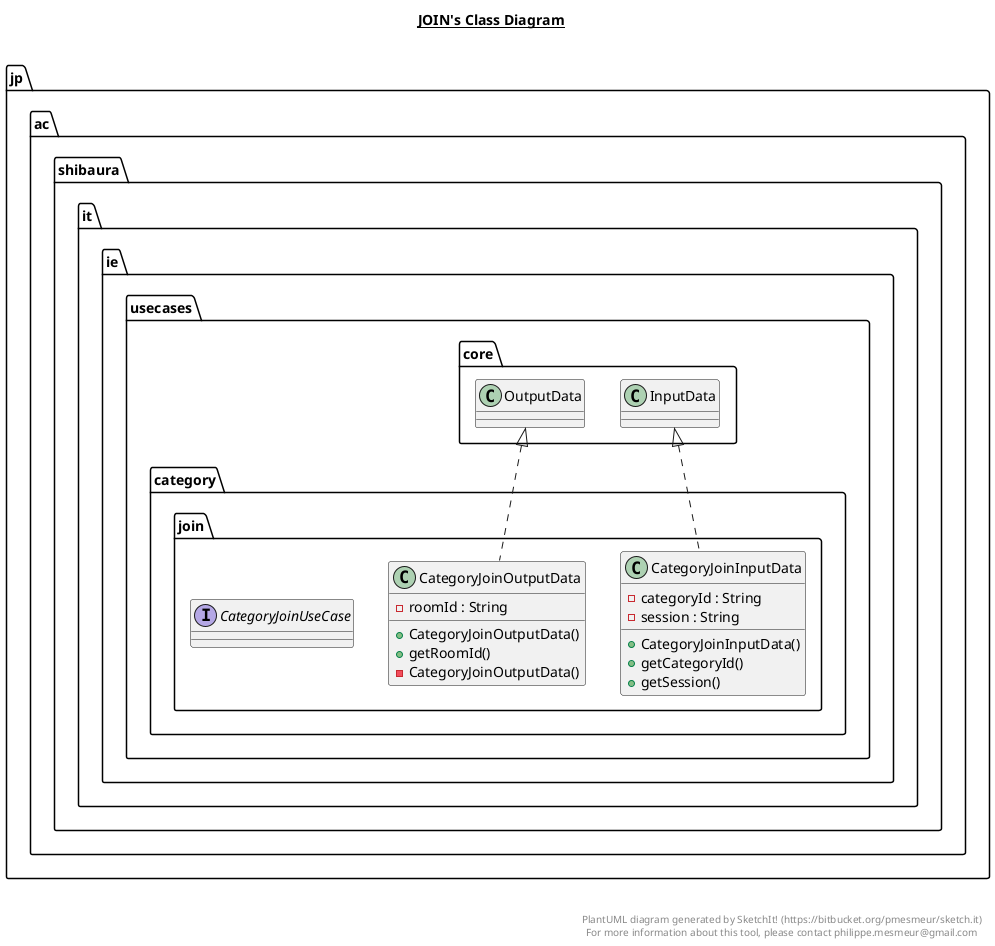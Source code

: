 @startuml

title __JOIN's Class Diagram__\n

  namespace jp.ac.shibaura.it.ie {
    namespace usecases.category.join {
      class jp.ac.shibaura.it.ie.usecases.category.join.CategoryJoinInputData {
          - categoryId : String
          - session : String
          + CategoryJoinInputData()
          + getCategoryId()
          + getSession()
      }
    }
  }
  

  namespace jp.ac.shibaura.it.ie {
    namespace usecases.category.join {
      class jp.ac.shibaura.it.ie.usecases.category.join.CategoryJoinOutputData {
          - roomId : String
          + CategoryJoinOutputData()
          + getRoomId()
          - CategoryJoinOutputData()
      }
    }
  }
  

  namespace jp.ac.shibaura.it.ie {
    namespace usecases.category.join {
      interface jp.ac.shibaura.it.ie.usecases.category.join.CategoryJoinUseCase {
      }
    }
  }
  

  jp.ac.shibaura.it.ie.usecases.category.join.CategoryJoinInputData .up.|> jp.ac.shibaura.it.ie.usecases.core.InputData
  jp.ac.shibaura.it.ie.usecases.category.join.CategoryJoinOutputData .up.|> jp.ac.shibaura.it.ie.usecases.core.OutputData


right footer


PlantUML diagram generated by SketchIt! (https://bitbucket.org/pmesmeur/sketch.it)
For more information about this tool, please contact philippe.mesmeur@gmail.com
endfooter

@enduml
